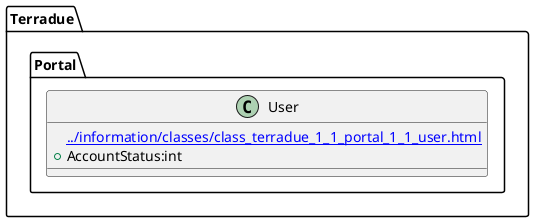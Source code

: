 @startuml
set namespaceSeparator ::
class Terradue::Portal::User {
[[../information/classes/class_terradue_1_1_portal_1_1_user.html]]
 +AccountStatus:int
}
@enduml
